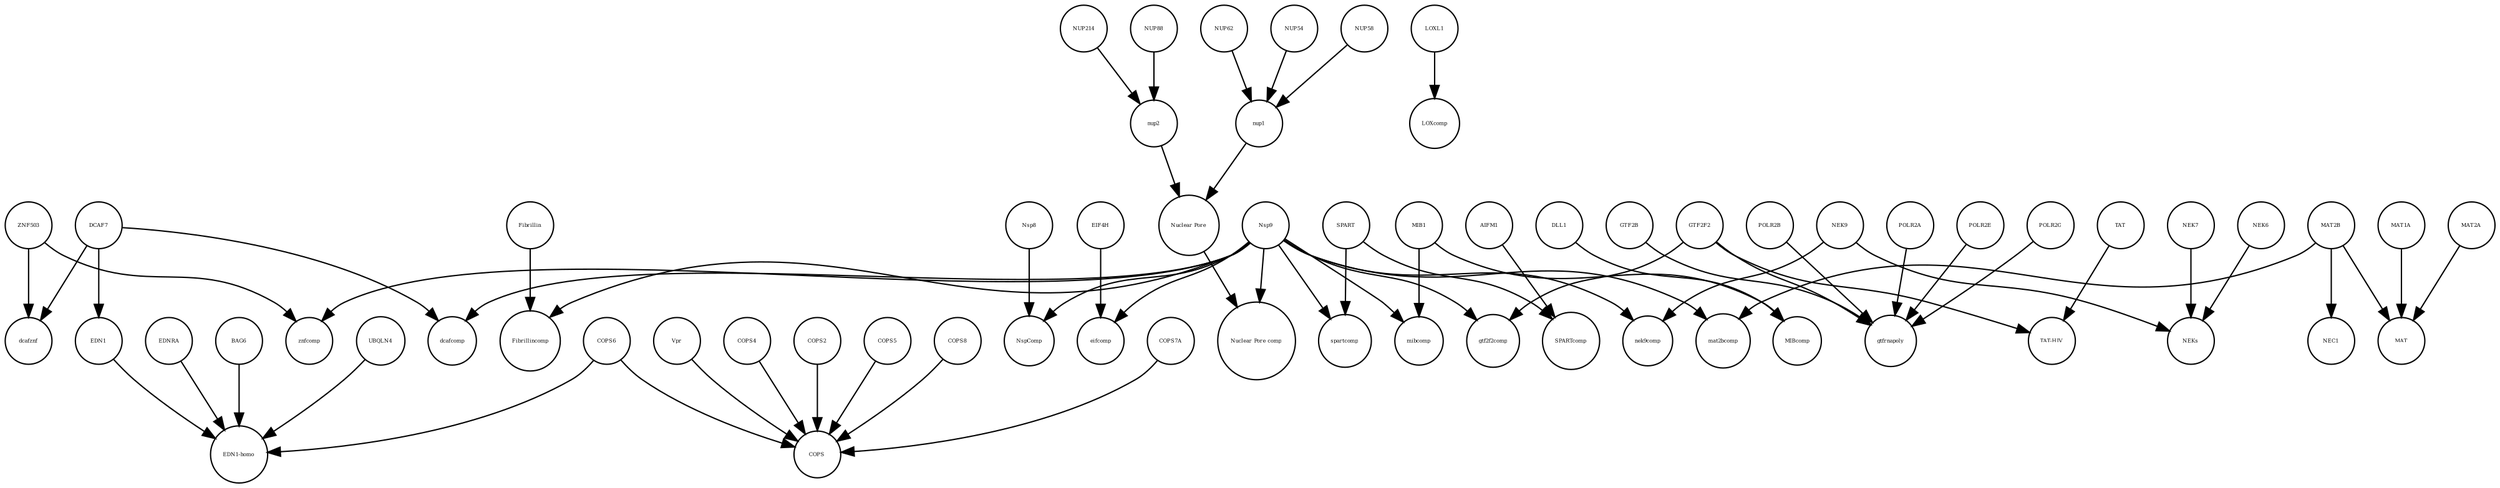 strict digraph  {
spartcomp [annotation="", bipartite=0, cls=complex, fontsize=4, label=spartcomp, shape=circle];
POLR2B [annotation="", bipartite=0, cls=macromolecule, fontsize=4, label=POLR2B, shape=circle];
Nsp9 [annotation="urn_miriam_uniprot_P0DTD1|urn_miriam_ncbiprotein_YP_009725305", bipartite=0, cls=macromolecule, fontsize=4, label=Nsp9, shape=circle];
MIBcomp [annotation="", bipartite=0, cls=complex, fontsize=4, label=MIBcomp, shape=circle];
MIB1 [annotation="urn_miriam_uniprot_Q86YT6|urn_miriam_pubmed_24185901", bipartite=0, cls=macromolecule, fontsize=4, label=MIB1, shape=circle];
dcafznf [annotation="", bipartite=0, cls=complex, fontsize=4, label=dcafznf, shape=circle];
AIFM1 [annotation="", bipartite=0, cls=macromolecule, fontsize=4, label=AIFM1, shape=circle];
znfcomp [annotation="", bipartite=0, cls=complex, fontsize=4, label=znfcomp, shape=circle];
"EDN1-homo" [annotation="", bipartite=0, cls=complex, fontsize=4, label="EDN1-homo", shape=circle];
MAT1A [annotation="", bipartite=0, cls=macromolecule, fontsize=4, label=MAT1A, shape=circle];
Fibrillincomp [annotation="", bipartite=0, cls=complex, fontsize=4, label=Fibrillincomp, shape=circle];
EDN1 [annotation=urn_miriam_uniprot_P05305, bipartite=0, cls=macromolecule, fontsize=4, label=EDN1, shape=circle];
SPART [annotation=urn_miriam_uniprot_Q8N0X7, bipartite=0, cls=macromolecule, fontsize=4, label=SPART, shape=circle];
BAG6 [annotation="", bipartite=0, cls=macromolecule, fontsize=4, label=BAG6, shape=circle];
COPS6 [annotation="", bipartite=0, cls=macromolecule, fontsize=4, label=COPS6, shape=circle];
NspComp [annotation="", bipartite=0, cls=complex, fontsize=4, label=NspComp, shape=circle];
POLR2A [annotation=urn_miriam_uniprot_P30876, bipartite=0, cls=macromolecule, fontsize=4, label=POLR2A, shape=circle];
ZNF503 [annotation=urn_miriam_uniprot_Q96F45, bipartite=0, cls=macromolecule, fontsize=4, label=ZNF503, shape=circle];
gtfrnapoly [annotation="", bipartite=0, cls=complex, fontsize=4, label=gtfrnapoly, shape=circle];
Vpr [annotation="", bipartite=0, cls=macromolecule, fontsize=4, label=Vpr, shape=circle];
Nsp8 [annotation="urn_miriam_uniprot_P0DTD1|urn_miriam_ncbiprotein_YP_009725304", bipartite=0, cls=macromolecule, fontsize=4, label=Nsp8, shape=circle];
NUP214 [annotation=urn_miriam_uniprot_P35658, bipartite=0, cls=macromolecule, fontsize=4, label=NUP214, shape=circle];
DLL1 [annotation="", bipartite=0, cls=macromolecule, fontsize=4, label=DLL1, shape=circle];
NUP54 [annotation=urn_miriam_uniprot_Q7Z3B4, bipartite=0, cls=macromolecule, fontsize=4, label=NUP54, shape=circle];
mibcomp [annotation="", bipartite=0, cls=complex, fontsize=4, label=mibcomp, shape=circle];
eifcomp [annotation="", bipartite=0, cls=complex, fontsize=4, label=eifcomp, shape=circle];
NEK7 [annotation="", bipartite=0, cls=macromolecule, fontsize=4, label=NEK7, shape=circle];
NUP58 [annotation=urn_miriam_uniprot_Q9BVL2, bipartite=0, cls=macromolecule, fontsize=4, label=NUP58, shape=circle];
SPARTcomp [annotation="", bipartite=0, cls=complex, fontsize=4, label=SPARTcomp, shape=circle];
nup2 [annotation="", bipartite=0, cls=complex, fontsize=4, label=nup2, shape=circle];
POLR2E [annotation="", bipartite=0, cls=macromolecule, fontsize=4, label=POLR2E, shape=circle];
COPS4 [annotation="", bipartite=0, cls=macromolecule, fontsize=4, label=COPS4, shape=circle];
DCAF7 [annotation="urn_miriam_uniprot_P61962|urn_miriam_pubmed_16887337|urn_miriam_pubmed_16949367", bipartite=0, cls=macromolecule, fontsize=4, label=DCAF7, shape=circle];
gtf2f2comp [annotation="", bipartite=0, cls=complex, fontsize=4, label=gtf2f2comp, shape=circle];
"Nuclear Pore" [annotation="", bipartite=0, cls=complex, fontsize=4, label="Nuclear Pore", shape=circle];
COPS2 [annotation="", bipartite=0, cls=macromolecule, fontsize=4, label=COPS2, shape=circle];
COPS [annotation="", bipartite=0, cls=complex, fontsize=4, label=COPS, shape=circle];
TAT [annotation="", bipartite=0, cls=macromolecule, fontsize=4, label=TAT, shape=circle];
UBQLN4 [annotation="", bipartite=0, cls=macromolecule, fontsize=4, label=UBQLN4, shape=circle];
NEKs [annotation="", bipartite=0, cls=complex, fontsize=4, label=NEKs, shape=circle];
COPS5 [annotation="", bipartite=0, cls=macromolecule, fontsize=4, label=COPS5, shape=circle];
GTF2F2 [annotation="urn_miriam_uniprot_P13984|urn_miriam_pubmed_10428810", bipartite=0, cls=macromolecule, fontsize=4, label=GTF2F2, shape=circle];
EDNRA [annotation="", bipartite=0, cls=macromolecule, fontsize=4, label=EDNRA, shape=circle];
LOXL1 [annotation="", bipartite=0, cls=macromolecule, fontsize=4, label=LOXL1, shape=circle];
NEK6 [annotation="", bipartite=0, cls=macromolecule, fontsize=4, label=NEK6, shape=circle];
nup1 [annotation="", bipartite=0, cls=complex, fontsize=4, label=nup1, shape=circle];
NUP62 [annotation=urn_miriam_uniprot_P37198, bipartite=0, cls=macromolecule, fontsize=4, label=NUP62, shape=circle];
"Nuclear Pore comp" [annotation="", bipartite=0, cls=complex, fontsize=4, label="Nuclear Pore comp", shape=circle];
NUP88 [annotation="urn_miriam_uniprot_Q99567|urn_miriam_pubmed_30543681", bipartite=0, cls=macromolecule, fontsize=4, label=NUP88, shape=circle];
POLR2G [annotation="", bipartite=0, cls=macromolecule, fontsize=4, label=POLR2G, shape=circle];
MAT2A [annotation="", bipartite=0, cls=macromolecule, fontsize=4, label=MAT2A, shape=circle];
NEC1 [annotation="", bipartite=0, cls=complex, fontsize=4, label=NEC1, shape=circle];
NEK9 [annotation=urn_miriam_uniprot_Q8TD19, bipartite=0, cls=macromolecule, fontsize=4, label=NEK9, shape=circle];
MAT [annotation="", bipartite=0, cls=complex, fontsize=4, label=MAT, shape=circle];
COPS8 [annotation="", bipartite=0, cls=macromolecule, fontsize=4, label=COPS8, shape=circle];
GTF2B [annotation="", bipartite=0, cls=macromolecule, fontsize=4, label=GTF2B, shape=circle];
Fibrillin [annotation="", bipartite=0, cls=complex, fontsize=4, label=Fibrillin, shape=circle];
nek9comp [annotation="", bipartite=0, cls=complex, fontsize=4, label=nek9comp, shape=circle];
EIF4H [annotation="urn_miriam_uniprot_Q15056|urn_miriam_pubmed_10585411|urn_miriam_pubmed_11418588", bipartite=0, cls=macromolecule, fontsize=4, label=EIF4H, shape=circle];
LOXcomp [annotation="", bipartite=0, cls=complex, fontsize=4, label=LOXcomp, shape=circle];
MAT2B [annotation="urn_miriam_uniprot_Q9NZL9|urn_miriam_pubmed_10644686|urn_miriam_pubmed_23189196|urn_miriam_pubmed_25075345|urn_miriam_pubmed_23425511", bipartite=0, cls=macromolecule, fontsize=4, label=MAT2B, shape=circle];
COPS7A [annotation="", bipartite=0, cls=macromolecule, fontsize=4, label=COPS7A, shape=circle];
mat2bcomp [annotation="", bipartite=0, cls=complex, fontsize=4, label=mat2bcomp, shape=circle];
dcafcomp [annotation="", bipartite=0, cls=complex, fontsize=4, label=dcafcomp, shape=circle];
"TAT-HIV" [annotation="", bipartite=0, cls=complex, fontsize=4, label="TAT-HIV", shape=circle];
POLR2B -> gtfrnapoly  [annotation="", interaction_type=production];
Nsp9 -> spartcomp  [annotation="", interaction_type=production];
Nsp9 -> mat2bcomp  [annotation="", interaction_type=production];
Nsp9 -> gtf2f2comp  [annotation="", interaction_type=production];
Nsp9 -> "Nuclear Pore comp"  [annotation="", interaction_type=production];
Nsp9 -> dcafcomp  [annotation="", interaction_type=production];
Nsp9 -> znfcomp  [annotation="", interaction_type=production];
Nsp9 -> nek9comp  [annotation="", interaction_type=production];
Nsp9 -> mibcomp  [annotation="", interaction_type=production];
Nsp9 -> eifcomp  [annotation="", interaction_type=production];
Nsp9 -> Fibrillincomp  [annotation="", interaction_type=production];
Nsp9 -> NspComp  [annotation="", interaction_type=production];
MIB1 -> mibcomp  [annotation="", interaction_type=production];
MIB1 -> MIBcomp  [annotation="", interaction_type=production];
AIFM1 -> SPARTcomp  [annotation="", interaction_type=production];
MAT1A -> MAT  [annotation="", interaction_type=production];
EDN1 -> "EDN1-homo"  [annotation="", interaction_type=production];
SPART -> SPARTcomp  [annotation="", interaction_type=production];
SPART -> spartcomp  [annotation="", interaction_type=production];
BAG6 -> "EDN1-homo"  [annotation="", interaction_type=production];
COPS6 -> "EDN1-homo"  [annotation="", interaction_type=production];
COPS6 -> COPS  [annotation="", interaction_type=production];
POLR2A -> gtfrnapoly  [annotation="", interaction_type=production];
ZNF503 -> znfcomp  [annotation="", interaction_type=production];
ZNF503 -> dcafznf  [annotation="", interaction_type=production];
Vpr -> COPS  [annotation="", interaction_type=production];
Nsp8 -> NspComp  [annotation="", interaction_type=production];
NUP214 -> nup2  [annotation="", interaction_type=production];
DLL1 -> MIBcomp  [annotation="", interaction_type=production];
NUP54 -> nup1  [annotation="", interaction_type=production];
NEK7 -> NEKs  [annotation="", interaction_type=production];
NUP58 -> nup1  [annotation="", interaction_type=production];
nup2 -> "Nuclear Pore"  [annotation="", interaction_type=production];
POLR2E -> gtfrnapoly  [annotation="", interaction_type=production];
COPS4 -> COPS  [annotation="", interaction_type=production];
DCAF7 -> dcafznf  [annotation="", interaction_type=production];
DCAF7 -> EDN1  [annotation=urn_miriam_pubmed_27880803, interaction_type=catalysis];
DCAF7 -> dcafcomp  [annotation="", interaction_type=production];
"Nuclear Pore" -> "Nuclear Pore comp"  [annotation="", interaction_type=production];
COPS2 -> COPS  [annotation="", interaction_type=production];
TAT -> "TAT-HIV"  [annotation="", interaction_type=production];
UBQLN4 -> "EDN1-homo"  [annotation="", interaction_type=production];
COPS5 -> COPS  [annotation="", interaction_type=production];
GTF2F2 -> gtfrnapoly  [annotation="", interaction_type=production];
GTF2F2 -> gtf2f2comp  [annotation="", interaction_type=production];
GTF2F2 -> "TAT-HIV"  [annotation="", interaction_type=production];
EDNRA -> "EDN1-homo"  [annotation="", interaction_type=production];
LOXL1 -> LOXcomp  [annotation="", interaction_type=production];
NEK6 -> NEKs  [annotation="", interaction_type=production];
nup1 -> "Nuclear Pore"  [annotation="", interaction_type=production];
NUP62 -> nup1  [annotation="", interaction_type=production];
NUP88 -> nup2  [annotation="", interaction_type=production];
POLR2G -> gtfrnapoly  [annotation="", interaction_type=production];
MAT2A -> MAT  [annotation="", interaction_type=production];
NEK9 -> nek9comp  [annotation="", interaction_type=production];
NEK9 -> NEKs  [annotation="", interaction_type=production];
COPS8 -> COPS  [annotation="", interaction_type=production];
GTF2B -> gtfrnapoly  [annotation="", interaction_type=production];
Fibrillin -> Fibrillincomp  [annotation="", interaction_type=production];
EIF4H -> eifcomp  [annotation="", interaction_type=production];
MAT2B -> NEC1  [annotation="", interaction_type=production];
MAT2B -> MAT  [annotation="", interaction_type=production];
MAT2B -> mat2bcomp  [annotation="", interaction_type=production];
COPS7A -> COPS  [annotation="", interaction_type=production];
}
